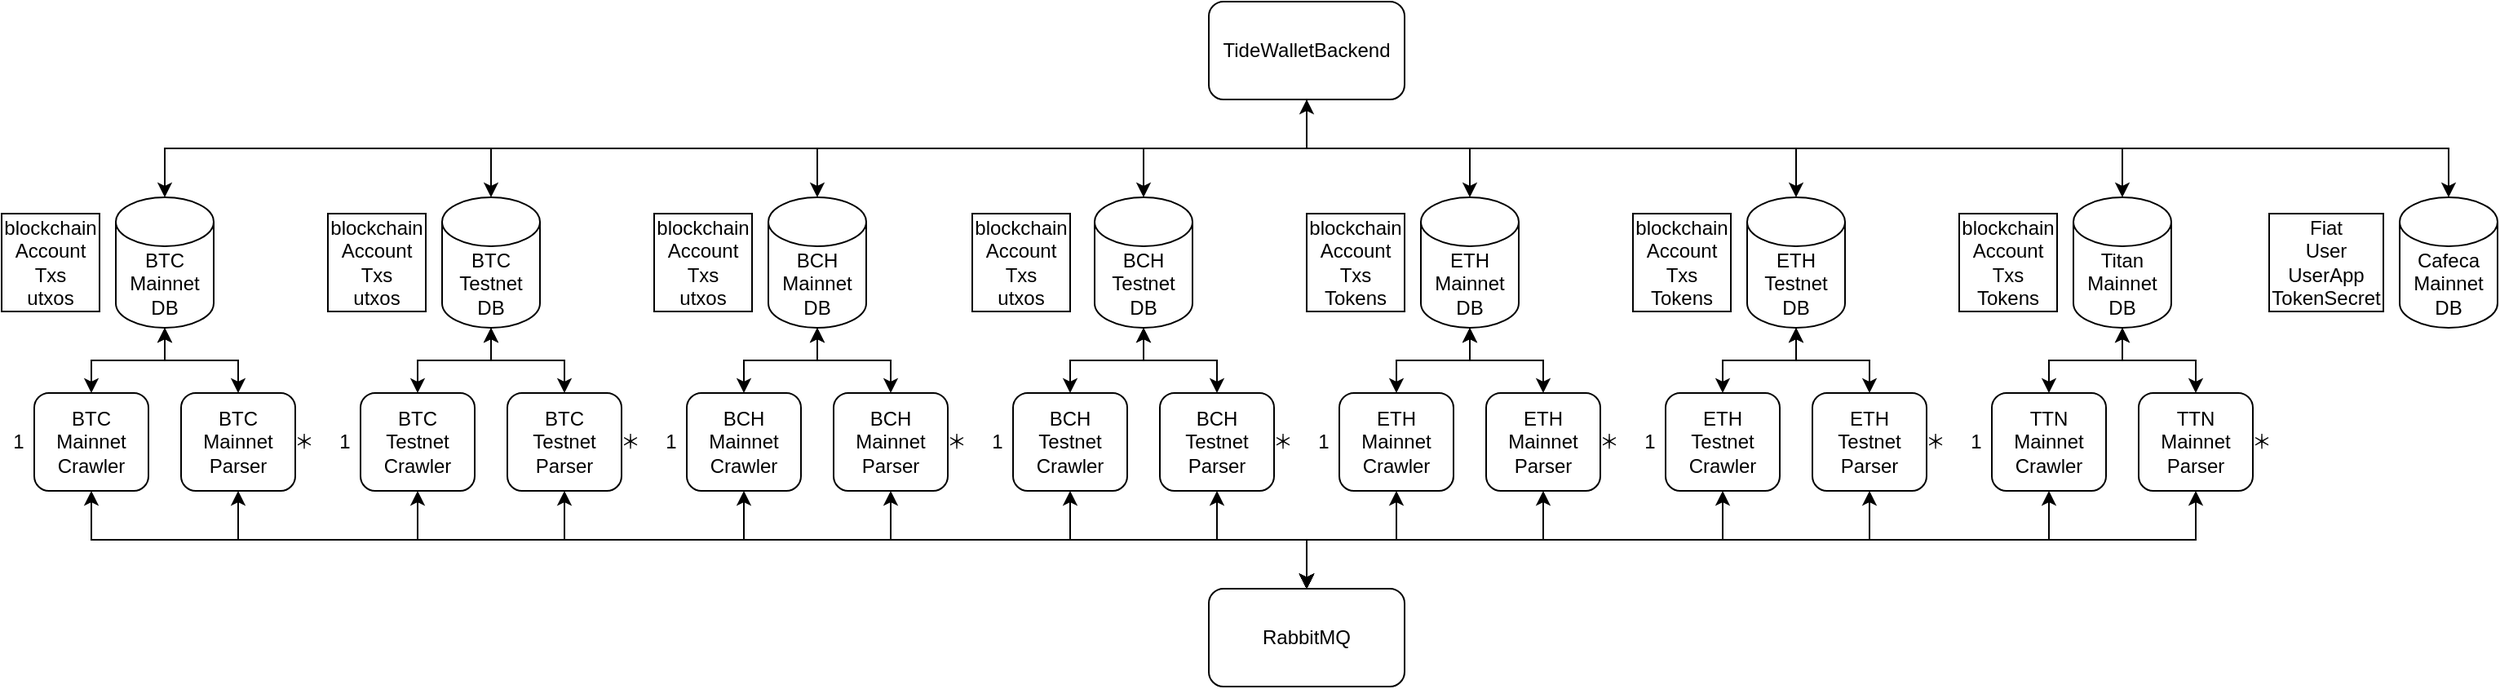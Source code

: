 <mxfile version="14.9.5" type="github"><diagram id="R2lEEEUBdFMjLlhIrx00" name="Page-1"><mxGraphModel dx="1796" dy="535" grid="1" gridSize="10" guides="1" tooltips="1" connect="1" arrows="1" fold="1" page="1" pageScale="1" pageWidth="850" pageHeight="1100" math="0" shadow="0" extFonts="Permanent Marker^https://fonts.googleapis.com/css?family=Permanent+Marker"><root><mxCell id="0"/><mxCell id="1" parent="0"/><mxCell id="OZRVszyZwNECvdrw4Oam-11" style="edgeStyle=orthogonalEdgeStyle;rounded=0;orthogonalLoop=1;jettySize=auto;html=1;exitX=0.5;exitY=1;exitDx=0;exitDy=0;entryX=0.5;entryY=0;entryDx=0;entryDy=0;entryPerimeter=0;" parent="1" source="OZRVszyZwNECvdrw4Oam-1" target="OZRVszyZwNECvdrw4Oam-2" edge="1"><mxGeometry relative="1" as="geometry"/></mxCell><mxCell id="OZRVszyZwNECvdrw4Oam-12" style="edgeStyle=orthogonalEdgeStyle;rounded=0;orthogonalLoop=1;jettySize=auto;html=1;exitX=0.5;exitY=1;exitDx=0;exitDy=0;entryX=0.5;entryY=0;entryDx=0;entryDy=0;entryPerimeter=0;" parent="1" source="OZRVszyZwNECvdrw4Oam-1" target="OZRVszyZwNECvdrw4Oam-3" edge="1"><mxGeometry relative="1" as="geometry"/></mxCell><mxCell id="OZRVszyZwNECvdrw4Oam-13" style="edgeStyle=orthogonalEdgeStyle;rounded=0;orthogonalLoop=1;jettySize=auto;html=1;exitX=0.5;exitY=1;exitDx=0;exitDy=0;entryX=0.5;entryY=0;entryDx=0;entryDy=0;entryPerimeter=0;" parent="1" source="OZRVszyZwNECvdrw4Oam-1" target="OZRVszyZwNECvdrw4Oam-4" edge="1"><mxGeometry relative="1" as="geometry"/></mxCell><mxCell id="OZRVszyZwNECvdrw4Oam-14" style="edgeStyle=orthogonalEdgeStyle;rounded=0;orthogonalLoop=1;jettySize=auto;html=1;exitX=0.5;exitY=1;exitDx=0;exitDy=0;entryX=0.5;entryY=0;entryDx=0;entryDy=0;entryPerimeter=0;" parent="1" source="OZRVszyZwNECvdrw4Oam-1" target="OZRVszyZwNECvdrw4Oam-5" edge="1"><mxGeometry relative="1" as="geometry"/></mxCell><mxCell id="OZRVszyZwNECvdrw4Oam-15" style="edgeStyle=orthogonalEdgeStyle;rounded=0;orthogonalLoop=1;jettySize=auto;html=1;exitX=0.5;exitY=1;exitDx=0;exitDy=0;entryX=0.5;entryY=0;entryDx=0;entryDy=0;entryPerimeter=0;" parent="1" source="OZRVszyZwNECvdrw4Oam-1" target="OZRVszyZwNECvdrw4Oam-6" edge="1"><mxGeometry relative="1" as="geometry"/></mxCell><mxCell id="OZRVszyZwNECvdrw4Oam-16" style="edgeStyle=orthogonalEdgeStyle;rounded=0;orthogonalLoop=1;jettySize=auto;html=1;exitX=0.5;exitY=1;exitDx=0;exitDy=0;entryX=0.5;entryY=0;entryDx=0;entryDy=0;entryPerimeter=0;" parent="1" source="OZRVszyZwNECvdrw4Oam-1" target="OZRVszyZwNECvdrw4Oam-7" edge="1"><mxGeometry relative="1" as="geometry"/></mxCell><mxCell id="OZRVszyZwNECvdrw4Oam-17" style="edgeStyle=orthogonalEdgeStyle;rounded=0;orthogonalLoop=1;jettySize=auto;html=1;exitX=0.5;exitY=1;exitDx=0;exitDy=0;entryX=0.5;entryY=0;entryDx=0;entryDy=0;entryPerimeter=0;" parent="1" source="OZRVszyZwNECvdrw4Oam-1" target="OZRVszyZwNECvdrw4Oam-8" edge="1"><mxGeometry relative="1" as="geometry"/></mxCell><mxCell id="OZRVszyZwNECvdrw4Oam-18" style="edgeStyle=orthogonalEdgeStyle;rounded=0;orthogonalLoop=1;jettySize=auto;html=1;exitX=0.5;exitY=1;exitDx=0;exitDy=0;entryX=0.5;entryY=0;entryDx=0;entryDy=0;entryPerimeter=0;startArrow=classic;startFill=1;" parent="1" source="OZRVszyZwNECvdrw4Oam-1" target="OZRVszyZwNECvdrw4Oam-10" edge="1"><mxGeometry relative="1" as="geometry"/></mxCell><mxCell id="OZRVszyZwNECvdrw4Oam-1" value="TideWalletBackend" style="rounded=1;whiteSpace=wrap;html=1;" parent="1" vertex="1"><mxGeometry x="510" y="40" width="120" height="60" as="geometry"/></mxCell><mxCell id="OZRVszyZwNECvdrw4Oam-30" style="edgeStyle=orthogonalEdgeStyle;rounded=0;orthogonalLoop=1;jettySize=auto;html=1;entryX=0.5;entryY=0;entryDx=0;entryDy=0;startArrow=classic;startFill=1;" parent="1" source="OZRVszyZwNECvdrw4Oam-2" target="OZRVszyZwNECvdrw4Oam-28" edge="1"><mxGeometry relative="1" as="geometry"/></mxCell><mxCell id="OZRVszyZwNECvdrw4Oam-31" style="edgeStyle=orthogonalEdgeStyle;rounded=0;orthogonalLoop=1;jettySize=auto;html=1;exitX=0.5;exitY=1;exitDx=0;exitDy=0;exitPerimeter=0;entryX=0.5;entryY=0;entryDx=0;entryDy=0;startArrow=classic;startFill=1;" parent="1" source="OZRVszyZwNECvdrw4Oam-2" target="OZRVszyZwNECvdrw4Oam-29" edge="1"><mxGeometry relative="1" as="geometry"/></mxCell><mxCell id="OZRVszyZwNECvdrw4Oam-2" value="BTC&lt;br&gt;Mainnet&lt;br&gt;DB" style="shape=cylinder3;whiteSpace=wrap;html=1;boundedLbl=1;backgroundOutline=1;size=15;" parent="1" vertex="1"><mxGeometry x="-160" y="160" width="60" height="80" as="geometry"/></mxCell><mxCell id="OZRVszyZwNECvdrw4Oam-3" value="BTC&lt;br&gt;Testnet&lt;br&gt;DB" style="shape=cylinder3;whiteSpace=wrap;html=1;boundedLbl=1;backgroundOutline=1;size=15;" parent="1" vertex="1"><mxGeometry x="40" y="160" width="60" height="80" as="geometry"/></mxCell><mxCell id="OZRVszyZwNECvdrw4Oam-53" style="edgeStyle=orthogonalEdgeStyle;rounded=0;orthogonalLoop=1;jettySize=auto;html=1;exitX=0.5;exitY=1;exitDx=0;exitDy=0;exitPerimeter=0;entryX=0.5;entryY=0;entryDx=0;entryDy=0;startArrow=classic;startFill=1;" parent="1" source="OZRVszyZwNECvdrw4Oam-4" target="OZRVszyZwNECvdrw4Oam-49" edge="1"><mxGeometry relative="1" as="geometry"/></mxCell><mxCell id="OZRVszyZwNECvdrw4Oam-54" style="edgeStyle=orthogonalEdgeStyle;rounded=0;orthogonalLoop=1;jettySize=auto;html=1;exitX=0.5;exitY=1;exitDx=0;exitDy=0;exitPerimeter=0;entryX=0.5;entryY=0;entryDx=0;entryDy=0;startArrow=classic;startFill=1;" parent="1" source="OZRVszyZwNECvdrw4Oam-4" target="OZRVszyZwNECvdrw4Oam-50" edge="1"><mxGeometry relative="1" as="geometry"/></mxCell><mxCell id="OZRVszyZwNECvdrw4Oam-4" value="BCH&lt;br&gt;Mainnet&lt;br&gt;DB" style="shape=cylinder3;whiteSpace=wrap;html=1;boundedLbl=1;backgroundOutline=1;size=15;" parent="1" vertex="1"><mxGeometry x="240" y="160" width="60" height="80" as="geometry"/></mxCell><mxCell id="OZRVszyZwNECvdrw4Oam-60" style="edgeStyle=orthogonalEdgeStyle;rounded=0;orthogonalLoop=1;jettySize=auto;html=1;exitX=0.5;exitY=1;exitDx=0;exitDy=0;exitPerimeter=0;entryX=0.5;entryY=0;entryDx=0;entryDy=0;startArrow=classic;startFill=1;" parent="1" source="OZRVszyZwNECvdrw4Oam-5" target="OZRVszyZwNECvdrw4Oam-56" edge="1"><mxGeometry relative="1" as="geometry"/></mxCell><mxCell id="OZRVszyZwNECvdrw4Oam-61" style="edgeStyle=orthogonalEdgeStyle;rounded=0;orthogonalLoop=1;jettySize=auto;html=1;exitX=0.5;exitY=1;exitDx=0;exitDy=0;exitPerimeter=0;entryX=0.5;entryY=0;entryDx=0;entryDy=0;startArrow=classic;startFill=1;" parent="1" source="OZRVszyZwNECvdrw4Oam-5" target="OZRVszyZwNECvdrw4Oam-57" edge="1"><mxGeometry relative="1" as="geometry"/></mxCell><mxCell id="OZRVszyZwNECvdrw4Oam-5" value="BCH&lt;br&gt;Testnet&lt;br&gt;DB" style="shape=cylinder3;whiteSpace=wrap;html=1;boundedLbl=1;backgroundOutline=1;size=15;" parent="1" vertex="1"><mxGeometry x="440" y="160" width="60" height="80" as="geometry"/></mxCell><mxCell id="OZRVszyZwNECvdrw4Oam-67" style="edgeStyle=orthogonalEdgeStyle;rounded=0;orthogonalLoop=1;jettySize=auto;html=1;exitX=0.5;exitY=1;exitDx=0;exitDy=0;exitPerimeter=0;entryX=0.5;entryY=0;entryDx=0;entryDy=0;startArrow=classic;startFill=1;" parent="1" source="OZRVszyZwNECvdrw4Oam-6" target="OZRVszyZwNECvdrw4Oam-63" edge="1"><mxGeometry relative="1" as="geometry"/></mxCell><mxCell id="OZRVszyZwNECvdrw4Oam-68" style="edgeStyle=orthogonalEdgeStyle;rounded=0;orthogonalLoop=1;jettySize=auto;html=1;exitX=0.5;exitY=1;exitDx=0;exitDy=0;exitPerimeter=0;entryX=0.5;entryY=0;entryDx=0;entryDy=0;startArrow=classic;startFill=1;" parent="1" source="OZRVszyZwNECvdrw4Oam-6" target="OZRVszyZwNECvdrw4Oam-64" edge="1"><mxGeometry relative="1" as="geometry"/></mxCell><mxCell id="OZRVszyZwNECvdrw4Oam-6" value="ETH&lt;br&gt;Mainnet&lt;br&gt;DB" style="shape=cylinder3;whiteSpace=wrap;html=1;boundedLbl=1;backgroundOutline=1;size=15;" parent="1" vertex="1"><mxGeometry x="640" y="160" width="60" height="80" as="geometry"/></mxCell><mxCell id="OZRVszyZwNECvdrw4Oam-74" style="edgeStyle=orthogonalEdgeStyle;rounded=0;orthogonalLoop=1;jettySize=auto;html=1;exitX=0.5;exitY=1;exitDx=0;exitDy=0;exitPerimeter=0;entryX=0.5;entryY=0;entryDx=0;entryDy=0;startArrow=classic;startFill=1;" parent="1" source="OZRVszyZwNECvdrw4Oam-7" target="OZRVszyZwNECvdrw4Oam-70" edge="1"><mxGeometry relative="1" as="geometry"/></mxCell><mxCell id="OZRVszyZwNECvdrw4Oam-75" style="edgeStyle=orthogonalEdgeStyle;rounded=0;orthogonalLoop=1;jettySize=auto;html=1;exitX=0.5;exitY=1;exitDx=0;exitDy=0;exitPerimeter=0;entryX=0.5;entryY=0;entryDx=0;entryDy=0;startArrow=classic;startFill=1;" parent="1" source="OZRVszyZwNECvdrw4Oam-7" target="OZRVszyZwNECvdrw4Oam-71" edge="1"><mxGeometry relative="1" as="geometry"/></mxCell><mxCell id="OZRVszyZwNECvdrw4Oam-7" value="ETH&lt;br&gt;Testnet&lt;br&gt;DB" style="shape=cylinder3;whiteSpace=wrap;html=1;boundedLbl=1;backgroundOutline=1;size=15;" parent="1" vertex="1"><mxGeometry x="840" y="160" width="60" height="80" as="geometry"/></mxCell><mxCell id="OZRVszyZwNECvdrw4Oam-86" style="edgeStyle=orthogonalEdgeStyle;rounded=0;orthogonalLoop=1;jettySize=auto;html=1;exitX=0.5;exitY=1;exitDx=0;exitDy=0;exitPerimeter=0;entryX=0.5;entryY=0;entryDx=0;entryDy=0;startArrow=classic;startFill=1;" parent="1" source="OZRVszyZwNECvdrw4Oam-8" target="OZRVszyZwNECvdrw4Oam-82" edge="1"><mxGeometry relative="1" as="geometry"/></mxCell><mxCell id="OZRVszyZwNECvdrw4Oam-87" style="edgeStyle=orthogonalEdgeStyle;rounded=0;orthogonalLoop=1;jettySize=auto;html=1;exitX=0.5;exitY=1;exitDx=0;exitDy=0;exitPerimeter=0;entryX=0.5;entryY=0;entryDx=0;entryDy=0;startArrow=classic;startFill=1;" parent="1" source="OZRVszyZwNECvdrw4Oam-8" target="OZRVszyZwNECvdrw4Oam-83" edge="1"><mxGeometry relative="1" as="geometry"/></mxCell><mxCell id="OZRVszyZwNECvdrw4Oam-8" value="Titan&lt;br&gt;Mainnet&lt;br&gt;DB" style="shape=cylinder3;whiteSpace=wrap;html=1;boundedLbl=1;backgroundOutline=1;size=15;" parent="1" vertex="1"><mxGeometry x="1040" y="160" width="60" height="80" as="geometry"/></mxCell><mxCell id="OZRVszyZwNECvdrw4Oam-10" value="Cafeca&lt;br&gt;Mainnet&lt;br&gt;DB" style="shape=cylinder3;whiteSpace=wrap;html=1;boundedLbl=1;backgroundOutline=1;size=15;" parent="1" vertex="1"><mxGeometry x="1240" y="160" width="60" height="80" as="geometry"/></mxCell><mxCell id="OZRVszyZwNECvdrw4Oam-19" value="blockchain&lt;br&gt;Account&lt;br&gt;Txs&lt;br&gt;utxos" style="rounded=0;whiteSpace=wrap;html=1;" parent="1" vertex="1"><mxGeometry x="-230" y="170" width="60" height="60" as="geometry"/></mxCell><mxCell id="OZRVszyZwNECvdrw4Oam-21" value="blockchain&lt;br&gt;Account&lt;br&gt;Txs&lt;br&gt;utxos" style="rounded=0;whiteSpace=wrap;html=1;" parent="1" vertex="1"><mxGeometry x="-30" y="170" width="60" height="60" as="geometry"/></mxCell><mxCell id="OZRVszyZwNECvdrw4Oam-22" value="blockchain&lt;br&gt;Account&lt;br&gt;Txs&lt;br&gt;utxos" style="rounded=0;whiteSpace=wrap;html=1;" parent="1" vertex="1"><mxGeometry x="170" y="170" width="60" height="60" as="geometry"/></mxCell><mxCell id="OZRVszyZwNECvdrw4Oam-23" value="blockchain&lt;br&gt;Account&lt;br&gt;Txs&lt;br&gt;utxos" style="rounded=0;whiteSpace=wrap;html=1;" parent="1" vertex="1"><mxGeometry x="365" y="170" width="60" height="60" as="geometry"/></mxCell><mxCell id="OZRVszyZwNECvdrw4Oam-24" value="blockchain&lt;br&gt;Account&lt;br&gt;Txs&lt;br&gt;Tokens" style="rounded=0;whiteSpace=wrap;html=1;" parent="1" vertex="1"><mxGeometry x="570" y="170" width="60" height="60" as="geometry"/></mxCell><mxCell id="OZRVszyZwNECvdrw4Oam-25" value="blockchain&lt;br&gt;Account&lt;br&gt;Txs&lt;br&gt;Tokens" style="rounded=0;whiteSpace=wrap;html=1;" parent="1" vertex="1"><mxGeometry x="770" y="170" width="60" height="60" as="geometry"/></mxCell><mxCell id="OZRVszyZwNECvdrw4Oam-26" value="blockchain&lt;br&gt;Account&lt;br&gt;Txs&lt;br&gt;Tokens" style="rounded=0;whiteSpace=wrap;html=1;" parent="1" vertex="1"><mxGeometry x="970" y="170" width="60" height="60" as="geometry"/></mxCell><mxCell id="OZRVszyZwNECvdrw4Oam-27" value="Fiat&lt;br&gt;User&lt;br&gt;UserApp&lt;br&gt;TokenSecret" style="rounded=0;whiteSpace=wrap;html=1;" parent="1" vertex="1"><mxGeometry x="1160" y="170" width="70" height="60" as="geometry"/></mxCell><mxCell id="OZRVszyZwNECvdrw4Oam-89" style="edgeStyle=orthogonalEdgeStyle;rounded=0;orthogonalLoop=1;jettySize=auto;html=1;exitX=0.5;exitY=1;exitDx=0;exitDy=0;entryX=0.5;entryY=0;entryDx=0;entryDy=0;startArrow=classic;startFill=1;" parent="1" source="OZRVszyZwNECvdrw4Oam-28" target="OZRVszyZwNECvdrw4Oam-88" edge="1"><mxGeometry relative="1" as="geometry"/></mxCell><mxCell id="OZRVszyZwNECvdrw4Oam-28" value="BTC&lt;br&gt;Mainnet&lt;br&gt;Crawler" style="rounded=1;whiteSpace=wrap;html=1;" parent="1" vertex="1"><mxGeometry x="-210" y="280" width="70" height="60" as="geometry"/></mxCell><mxCell id="OZRVszyZwNECvdrw4Oam-91" style="edgeStyle=orthogonalEdgeStyle;rounded=0;orthogonalLoop=1;jettySize=auto;html=1;exitX=0.5;exitY=1;exitDx=0;exitDy=0;entryX=0.5;entryY=0;entryDx=0;entryDy=0;startArrow=classic;startFill=1;" parent="1" source="OZRVszyZwNECvdrw4Oam-29" target="OZRVszyZwNECvdrw4Oam-88" edge="1"><mxGeometry relative="1" as="geometry"/></mxCell><mxCell id="OZRVszyZwNECvdrw4Oam-29" value="BTC&lt;br&gt;Mainnet&lt;br&gt;Parser" style="rounded=1;whiteSpace=wrap;html=1;" parent="1" vertex="1"><mxGeometry x="-120" y="280" width="70" height="60" as="geometry"/></mxCell><mxCell id="OZRVszyZwNECvdrw4Oam-33" value="1" style="text;html=1;align=center;verticalAlign=middle;resizable=0;points=[];autosize=1;strokeColor=none;" parent="1" vertex="1"><mxGeometry x="-230" y="300" width="20" height="20" as="geometry"/></mxCell><mxCell id="OZRVszyZwNECvdrw4Oam-34" value="＊" style="text;html=1;align=center;verticalAlign=middle;resizable=0;points=[];autosize=1;strokeColor=none;" parent="1" vertex="1"><mxGeometry x="-60" y="300" width="30" height="20" as="geometry"/></mxCell><mxCell id="OZRVszyZwNECvdrw4Oam-41" style="edgeStyle=orthogonalEdgeStyle;rounded=0;orthogonalLoop=1;jettySize=auto;html=1;entryX=0.5;entryY=0;entryDx=0;entryDy=0;startArrow=classic;startFill=1;" parent="1" source="OZRVszyZwNECvdrw4Oam-3" target="OZRVszyZwNECvdrw4Oam-43" edge="1"><mxGeometry relative="1" as="geometry"><mxPoint x="70" y="240" as="sourcePoint"/></mxGeometry></mxCell><mxCell id="OZRVszyZwNECvdrw4Oam-42" style="edgeStyle=orthogonalEdgeStyle;rounded=0;orthogonalLoop=1;jettySize=auto;html=1;entryX=0.5;entryY=0;entryDx=0;entryDy=0;startArrow=classic;startFill=1;" parent="1" source="OZRVszyZwNECvdrw4Oam-3" target="OZRVszyZwNECvdrw4Oam-44" edge="1"><mxGeometry relative="1" as="geometry"><mxPoint x="70" y="240" as="sourcePoint"/></mxGeometry></mxCell><mxCell id="OZRVszyZwNECvdrw4Oam-47" value="" style="group" parent="1" vertex="1" connectable="0"><mxGeometry x="-10" y="240" width="160" height="100" as="geometry"/></mxCell><mxCell id="OZRVszyZwNECvdrw4Oam-43" value="BTC&lt;br&gt;Testnet&lt;br&gt;Crawler" style="rounded=1;whiteSpace=wrap;html=1;" parent="OZRVszyZwNECvdrw4Oam-47" vertex="1"><mxGeometry y="40" width="70" height="60" as="geometry"/></mxCell><mxCell id="OZRVszyZwNECvdrw4Oam-44" value="BTC&lt;br&gt;Testnet&lt;br&gt;Parser" style="rounded=1;whiteSpace=wrap;html=1;" parent="OZRVszyZwNECvdrw4Oam-47" vertex="1"><mxGeometry x="90" y="40" width="70" height="60" as="geometry"/></mxCell><mxCell id="OZRVszyZwNECvdrw4Oam-46" value="＊" style="text;html=1;align=center;verticalAlign=middle;resizable=0;points=[];autosize=1;strokeColor=none;" parent="OZRVszyZwNECvdrw4Oam-47" vertex="1"><mxGeometry x="150" y="60" width="30" height="20" as="geometry"/></mxCell><mxCell id="OZRVszyZwNECvdrw4Oam-48" value="" style="group" parent="1" vertex="1" connectable="0"><mxGeometry x="190" y="240" width="160" height="100" as="geometry"/></mxCell><mxCell id="OZRVszyZwNECvdrw4Oam-49" value="BCH&lt;br&gt;Mainnet&lt;br&gt;Crawler" style="rounded=1;whiteSpace=wrap;html=1;" parent="OZRVszyZwNECvdrw4Oam-48" vertex="1"><mxGeometry y="40" width="70" height="60" as="geometry"/></mxCell><mxCell id="OZRVszyZwNECvdrw4Oam-50" value="BCH&lt;br&gt;Mainnet&lt;br&gt;Parser" style="rounded=1;whiteSpace=wrap;html=1;" parent="OZRVszyZwNECvdrw4Oam-48" vertex="1"><mxGeometry x="90" y="40" width="70" height="60" as="geometry"/></mxCell><mxCell id="OZRVszyZwNECvdrw4Oam-88" value="RabbitMQ" style="rounded=1;whiteSpace=wrap;html=1;" parent="1" vertex="1"><mxGeometry x="510" y="400" width="120" height="60" as="geometry"/></mxCell><mxCell id="OZRVszyZwNECvdrw4Oam-94" style="edgeStyle=orthogonalEdgeStyle;rounded=0;orthogonalLoop=1;jettySize=auto;html=1;exitX=0.5;exitY=1;exitDx=0;exitDy=0;entryX=0.5;entryY=0;entryDx=0;entryDy=0;startArrow=classic;startFill=1;" parent="1" source="OZRVszyZwNECvdrw4Oam-43" target="OZRVszyZwNECvdrw4Oam-88" edge="1"><mxGeometry relative="1" as="geometry"/></mxCell><mxCell id="OZRVszyZwNECvdrw4Oam-95" style="edgeStyle=orthogonalEdgeStyle;rounded=0;orthogonalLoop=1;jettySize=auto;html=1;exitX=0.5;exitY=1;exitDx=0;exitDy=0;entryX=0.5;entryY=0;entryDx=0;entryDy=0;startArrow=classic;startFill=1;" parent="1" source="OZRVszyZwNECvdrw4Oam-44" target="OZRVszyZwNECvdrw4Oam-88" edge="1"><mxGeometry relative="1" as="geometry"/></mxCell><mxCell id="OZRVszyZwNECvdrw4Oam-96" style="edgeStyle=orthogonalEdgeStyle;rounded=0;orthogonalLoop=1;jettySize=auto;html=1;exitX=0.5;exitY=1;exitDx=0;exitDy=0;entryX=0.5;entryY=0;entryDx=0;entryDy=0;startArrow=classic;startFill=1;" parent="1" source="OZRVszyZwNECvdrw4Oam-49" target="OZRVszyZwNECvdrw4Oam-88" edge="1"><mxGeometry relative="1" as="geometry"/></mxCell><mxCell id="OZRVszyZwNECvdrw4Oam-97" style="edgeStyle=orthogonalEdgeStyle;rounded=0;orthogonalLoop=1;jettySize=auto;html=1;exitX=0.5;exitY=1;exitDx=0;exitDy=0;entryX=0.5;entryY=0;entryDx=0;entryDy=0;startArrow=classic;startFill=1;" parent="1" source="OZRVszyZwNECvdrw4Oam-50" target="OZRVszyZwNECvdrw4Oam-88" edge="1"><mxGeometry relative="1" as="geometry"/></mxCell><mxCell id="OZRVszyZwNECvdrw4Oam-98" style="edgeStyle=orthogonalEdgeStyle;rounded=0;orthogonalLoop=1;jettySize=auto;html=1;exitX=0.5;exitY=1;exitDx=0;exitDy=0;entryX=0.5;entryY=0;entryDx=0;entryDy=0;startArrow=classic;startFill=1;" parent="1" source="OZRVszyZwNECvdrw4Oam-56" target="OZRVszyZwNECvdrw4Oam-88" edge="1"><mxGeometry relative="1" as="geometry"/></mxCell><mxCell id="OZRVszyZwNECvdrw4Oam-99" style="edgeStyle=orthogonalEdgeStyle;rounded=0;orthogonalLoop=1;jettySize=auto;html=1;exitX=0.5;exitY=1;exitDx=0;exitDy=0;entryX=0.5;entryY=0;entryDx=0;entryDy=0;startArrow=classic;startFill=1;" parent="1" source="OZRVszyZwNECvdrw4Oam-57" target="OZRVszyZwNECvdrw4Oam-88" edge="1"><mxGeometry relative="1" as="geometry"/></mxCell><mxCell id="OZRVszyZwNECvdrw4Oam-100" style="edgeStyle=orthogonalEdgeStyle;rounded=0;orthogonalLoop=1;jettySize=auto;html=1;exitX=0.5;exitY=1;exitDx=0;exitDy=0;entryX=0.5;entryY=0;entryDx=0;entryDy=0;startArrow=classic;startFill=1;" parent="1" source="OZRVszyZwNECvdrw4Oam-63" target="OZRVszyZwNECvdrw4Oam-88" edge="1"><mxGeometry relative="1" as="geometry"/></mxCell><mxCell id="OZRVszyZwNECvdrw4Oam-101" style="edgeStyle=orthogonalEdgeStyle;rounded=0;orthogonalLoop=1;jettySize=auto;html=1;exitX=0.5;exitY=1;exitDx=0;exitDy=0;entryX=0.5;entryY=0;entryDx=0;entryDy=0;startArrow=classic;startFill=1;" parent="1" source="OZRVszyZwNECvdrw4Oam-64" target="OZRVszyZwNECvdrw4Oam-88" edge="1"><mxGeometry relative="1" as="geometry"/></mxCell><mxCell id="OZRVszyZwNECvdrw4Oam-102" style="edgeStyle=orthogonalEdgeStyle;rounded=0;orthogonalLoop=1;jettySize=auto;html=1;exitX=0.5;exitY=1;exitDx=0;exitDy=0;entryX=0.5;entryY=0;entryDx=0;entryDy=0;startArrow=classic;startFill=1;" parent="1" source="OZRVszyZwNECvdrw4Oam-70" target="OZRVszyZwNECvdrw4Oam-88" edge="1"><mxGeometry relative="1" as="geometry"/></mxCell><mxCell id="OZRVszyZwNECvdrw4Oam-103" style="edgeStyle=orthogonalEdgeStyle;rounded=0;orthogonalLoop=1;jettySize=auto;html=1;exitX=0.5;exitY=1;exitDx=0;exitDy=0;entryX=0.5;entryY=0;entryDx=0;entryDy=0;startArrow=classic;startFill=1;" parent="1" source="OZRVszyZwNECvdrw4Oam-71" target="OZRVszyZwNECvdrw4Oam-88" edge="1"><mxGeometry relative="1" as="geometry"/></mxCell><mxCell id="OZRVszyZwNECvdrw4Oam-104" style="edgeStyle=orthogonalEdgeStyle;rounded=0;orthogonalLoop=1;jettySize=auto;html=1;exitX=0.5;exitY=1;exitDx=0;exitDy=0;entryX=0.5;entryY=0;entryDx=0;entryDy=0;startArrow=classic;startFill=1;" parent="1" source="OZRVszyZwNECvdrw4Oam-82" target="OZRVszyZwNECvdrw4Oam-88" edge="1"><mxGeometry relative="1" as="geometry"/></mxCell><mxCell id="OZRVszyZwNECvdrw4Oam-105" style="edgeStyle=orthogonalEdgeStyle;rounded=0;orthogonalLoop=1;jettySize=auto;html=1;exitX=0.5;exitY=1;exitDx=0;exitDy=0;entryX=0.5;entryY=0;entryDx=0;entryDy=0;startArrow=classic;startFill=1;" parent="1" source="OZRVszyZwNECvdrw4Oam-83" target="OZRVszyZwNECvdrw4Oam-88" edge="1"><mxGeometry relative="1" as="geometry"/></mxCell><mxCell id="OZRVszyZwNECvdrw4Oam-45" value="1" style="text;html=1;align=center;verticalAlign=middle;resizable=0;points=[];autosize=1;strokeColor=none;" parent="1" vertex="1"><mxGeometry x="-30" y="300" width="20" height="20" as="geometry"/></mxCell><mxCell id="OZRVszyZwNECvdrw4Oam-51" value="1" style="text;html=1;align=center;verticalAlign=middle;resizable=0;points=[];autosize=1;strokeColor=none;" parent="1" vertex="1"><mxGeometry x="170" y="300" width="20" height="20" as="geometry"/></mxCell><mxCell id="OZRVszyZwNECvdrw4Oam-52" value="＊" style="text;html=1;align=center;verticalAlign=middle;resizable=0;points=[];autosize=1;strokeColor=none;" parent="1" vertex="1"><mxGeometry x="340" y="300" width="30" height="20" as="geometry"/></mxCell><mxCell id="OZRVszyZwNECvdrw4Oam-58" value="1" style="text;html=1;align=center;verticalAlign=middle;resizable=0;points=[];autosize=1;strokeColor=none;" parent="1" vertex="1"><mxGeometry x="370" y="300" width="20" height="20" as="geometry"/></mxCell><mxCell id="OZRVszyZwNECvdrw4Oam-56" value="BCH&lt;br&gt;Testnet&lt;br&gt;Crawler" style="rounded=1;whiteSpace=wrap;html=1;" parent="1" vertex="1"><mxGeometry x="390" y="280" width="70" height="60" as="geometry"/></mxCell><mxCell id="OZRVszyZwNECvdrw4Oam-57" value="BCH&lt;br&gt;Testnet&lt;br&gt;Parser" style="rounded=1;whiteSpace=wrap;html=1;" parent="1" vertex="1"><mxGeometry x="480" y="280" width="70" height="60" as="geometry"/></mxCell><mxCell id="OZRVszyZwNECvdrw4Oam-59" value="＊" style="text;html=1;align=center;verticalAlign=middle;resizable=0;points=[];autosize=1;strokeColor=none;" parent="1" vertex="1"><mxGeometry x="540" y="300" width="30" height="20" as="geometry"/></mxCell><mxCell id="OZRVszyZwNECvdrw4Oam-63" value="ETH&lt;br&gt;Mainnet&lt;br&gt;Crawler" style="rounded=1;whiteSpace=wrap;html=1;" parent="1" vertex="1"><mxGeometry x="590" y="280" width="70" height="60" as="geometry"/></mxCell><mxCell id="OZRVszyZwNECvdrw4Oam-64" value="ETH&lt;br&gt;Mainnet&lt;br&gt;Parser" style="rounded=1;whiteSpace=wrap;html=1;" parent="1" vertex="1"><mxGeometry x="680" y="280" width="70" height="60" as="geometry"/></mxCell><mxCell id="OZRVszyZwNECvdrw4Oam-65" value="1" style="text;html=1;align=center;verticalAlign=middle;resizable=0;points=[];autosize=1;strokeColor=none;" parent="1" vertex="1"><mxGeometry x="570" y="300" width="20" height="20" as="geometry"/></mxCell><mxCell id="OZRVszyZwNECvdrw4Oam-66" value="＊" style="text;html=1;align=center;verticalAlign=middle;resizable=0;points=[];autosize=1;strokeColor=none;" parent="1" vertex="1"><mxGeometry x="740" y="300" width="30" height="20" as="geometry"/></mxCell><mxCell id="OZRVszyZwNECvdrw4Oam-70" value="ETH&lt;br&gt;Testnet&lt;br&gt;Crawler" style="rounded=1;whiteSpace=wrap;html=1;" parent="1" vertex="1"><mxGeometry x="790" y="280" width="70" height="60" as="geometry"/></mxCell><mxCell id="OZRVszyZwNECvdrw4Oam-71" value="ETH&lt;br&gt;Testnet&lt;br&gt;Parser" style="rounded=1;whiteSpace=wrap;html=1;" parent="1" vertex="1"><mxGeometry x="880" y="280" width="70" height="60" as="geometry"/></mxCell><mxCell id="OZRVszyZwNECvdrw4Oam-72" value="1" style="text;html=1;align=center;verticalAlign=middle;resizable=0;points=[];autosize=1;strokeColor=none;" parent="1" vertex="1"><mxGeometry x="770" y="300" width="20" height="20" as="geometry"/></mxCell><mxCell id="OZRVszyZwNECvdrw4Oam-73" value="＊" style="text;html=1;align=center;verticalAlign=middle;resizable=0;points=[];autosize=1;strokeColor=none;" parent="1" vertex="1"><mxGeometry x="940" y="300" width="30" height="20" as="geometry"/></mxCell><mxCell id="OZRVszyZwNECvdrw4Oam-82" value="TTN&lt;br&gt;Mainnet&lt;br&gt;Crawler" style="rounded=1;whiteSpace=wrap;html=1;" parent="1" vertex="1"><mxGeometry x="990" y="280" width="70" height="60" as="geometry"/></mxCell><mxCell id="OZRVszyZwNECvdrw4Oam-83" value="TTN&lt;br&gt;Mainnet&lt;br&gt;Parser" style="rounded=1;whiteSpace=wrap;html=1;" parent="1" vertex="1"><mxGeometry x="1080" y="280" width="70" height="60" as="geometry"/></mxCell><mxCell id="OZRVszyZwNECvdrw4Oam-84" value="1" style="text;html=1;align=center;verticalAlign=middle;resizable=0;points=[];autosize=1;strokeColor=none;" parent="1" vertex="1"><mxGeometry x="970" y="300" width="20" height="20" as="geometry"/></mxCell><mxCell id="OZRVszyZwNECvdrw4Oam-85" value="＊" style="text;html=1;align=center;verticalAlign=middle;resizable=0;points=[];autosize=1;strokeColor=none;" parent="1" vertex="1"><mxGeometry x="1140" y="300" width="30" height="20" as="geometry"/></mxCell></root></mxGraphModel></diagram></mxfile>